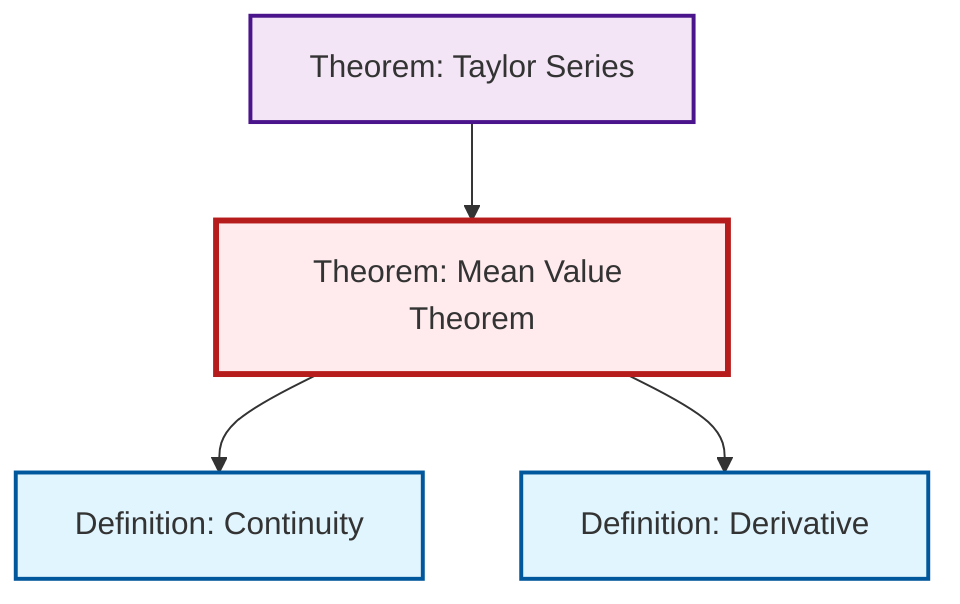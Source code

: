 graph TD
    classDef definition fill:#e1f5fe,stroke:#01579b,stroke-width:2px
    classDef theorem fill:#f3e5f5,stroke:#4a148c,stroke-width:2px
    classDef axiom fill:#fff3e0,stroke:#e65100,stroke-width:2px
    classDef example fill:#e8f5e9,stroke:#1b5e20,stroke-width:2px
    classDef current fill:#ffebee,stroke:#b71c1c,stroke-width:3px
    def-continuity["Definition: Continuity"]:::definition
    def-derivative["Definition: Derivative"]:::definition
    thm-mean-value["Theorem: Mean Value Theorem"]:::theorem
    thm-taylor-series["Theorem: Taylor Series"]:::theorem
    thm-mean-value --> def-continuity
    thm-mean-value --> def-derivative
    thm-taylor-series --> thm-mean-value
    class thm-mean-value current
